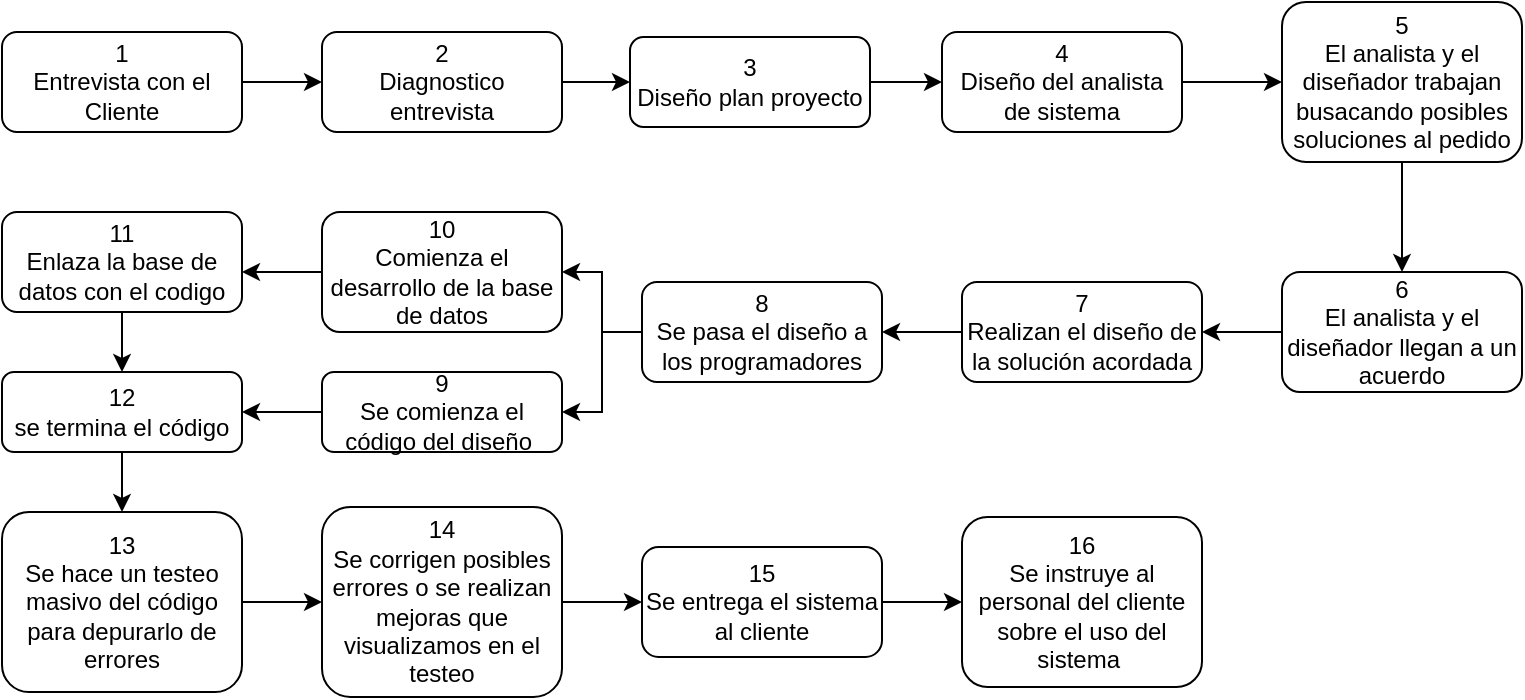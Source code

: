<mxfile version="21.7.5" type="google">
  <diagram name="Página-1" id="ccBvID4Svpnnq3VZn_Xo">
    <mxGraphModel grid="1" page="1" gridSize="10" guides="1" tooltips="1" connect="1" arrows="1" fold="1" pageScale="1" pageWidth="827" pageHeight="1169" math="0" shadow="0">
      <root>
        <mxCell id="0" />
        <mxCell id="1" parent="0" />
        <mxCell id="Y6mUZeKCGeaeBCbmBt4m-19" style="edgeStyle=orthogonalEdgeStyle;rounded=0;orthogonalLoop=1;jettySize=auto;html=1;entryX=0;entryY=0.5;entryDx=0;entryDy=0;" edge="1" parent="1" source="Y6mUZeKCGeaeBCbmBt4m-1" target="Y6mUZeKCGeaeBCbmBt4m-15">
          <mxGeometry relative="1" as="geometry" />
        </mxCell>
        <mxCell id="Y6mUZeKCGeaeBCbmBt4m-1" value="1&lt;br&gt;Entrevista con el Cliente" style="rounded=1;whiteSpace=wrap;html=1;" vertex="1" parent="1">
          <mxGeometry x="40" y="-10" width="120" height="50" as="geometry" />
        </mxCell>
        <mxCell id="Y6mUZeKCGeaeBCbmBt4m-24" style="edgeStyle=orthogonalEdgeStyle;rounded=0;orthogonalLoop=1;jettySize=auto;html=1;entryX=1;entryY=0.5;entryDx=0;entryDy=0;" edge="1" parent="1" source="Y6mUZeKCGeaeBCbmBt4m-3" target="Y6mUZeKCGeaeBCbmBt4m-14">
          <mxGeometry relative="1" as="geometry" />
        </mxCell>
        <mxCell id="Y6mUZeKCGeaeBCbmBt4m-3" value="6&lt;br style=&quot;border-color: var(--border-color);&quot;&gt;El analista y el diseñador llegan a un acuerdo" style="rounded=1;whiteSpace=wrap;html=1;" vertex="1" parent="1">
          <mxGeometry x="680" y="110" width="120" height="60" as="geometry" />
        </mxCell>
        <mxCell id="Y6mUZeKCGeaeBCbmBt4m-7" value="16&lt;br style=&quot;border-color: var(--border-color);&quot;&gt;Se instruye al personal del cliente sobre el uso del sistema&amp;nbsp;" style="rounded=1;whiteSpace=wrap;html=1;" vertex="1" parent="1">
          <mxGeometry x="520" y="232.5" width="120" height="85" as="geometry" />
        </mxCell>
        <mxCell id="Y6mUZeKCGeaeBCbmBt4m-31" style="edgeStyle=orthogonalEdgeStyle;rounded=0;orthogonalLoop=1;jettySize=auto;html=1;entryX=0;entryY=0.5;entryDx=0;entryDy=0;" edge="1" parent="1" source="Y6mUZeKCGeaeBCbmBt4m-8" target="Y6mUZeKCGeaeBCbmBt4m-7">
          <mxGeometry relative="1" as="geometry" />
        </mxCell>
        <mxCell id="Y6mUZeKCGeaeBCbmBt4m-8" value="15&lt;br&gt;Se entrega el sistema al cliente" style="rounded=1;whiteSpace=wrap;html=1;" vertex="1" parent="1">
          <mxGeometry x="360" y="247.5" width="120" height="55" as="geometry" />
        </mxCell>
        <mxCell id="Y6mUZeKCGeaeBCbmBt4m-28" style="edgeStyle=orthogonalEdgeStyle;rounded=0;orthogonalLoop=1;jettySize=auto;html=1;entryX=0.5;entryY=0;entryDx=0;entryDy=0;" edge="1" parent="1" source="Y6mUZeKCGeaeBCbmBt4m-9" target="Y6mUZeKCGeaeBCbmBt4m-10">
          <mxGeometry relative="1" as="geometry" />
        </mxCell>
        <mxCell id="Y6mUZeKCGeaeBCbmBt4m-9" value="12&lt;br&gt;se termina el código" style="rounded=1;whiteSpace=wrap;html=1;" vertex="1" parent="1">
          <mxGeometry x="40" y="160" width="120" height="40" as="geometry" />
        </mxCell>
        <mxCell id="Y6mUZeKCGeaeBCbmBt4m-29" style="edgeStyle=orthogonalEdgeStyle;rounded=0;orthogonalLoop=1;jettySize=auto;html=1;entryX=0;entryY=0.5;entryDx=0;entryDy=0;" edge="1" parent="1" source="Y6mUZeKCGeaeBCbmBt4m-10" target="Y6mUZeKCGeaeBCbmBt4m-11">
          <mxGeometry relative="1" as="geometry" />
        </mxCell>
        <mxCell id="Y6mUZeKCGeaeBCbmBt4m-10" value="13&lt;br&gt;Se hace un testeo masivo del código para depurarlo de errores" style="rounded=1;whiteSpace=wrap;html=1;" vertex="1" parent="1">
          <mxGeometry x="40" y="230" width="120" height="90" as="geometry" />
        </mxCell>
        <mxCell id="Y6mUZeKCGeaeBCbmBt4m-30" style="edgeStyle=orthogonalEdgeStyle;rounded=0;orthogonalLoop=1;jettySize=auto;html=1;" edge="1" parent="1" source="Y6mUZeKCGeaeBCbmBt4m-11" target="Y6mUZeKCGeaeBCbmBt4m-8">
          <mxGeometry relative="1" as="geometry" />
        </mxCell>
        <mxCell id="Y6mUZeKCGeaeBCbmBt4m-11" value="14&lt;br&gt;Se corrigen posibles errores o se realizan mejoras que visualizamos en el testeo" style="rounded=1;whiteSpace=wrap;html=1;" vertex="1" parent="1">
          <mxGeometry x="200" y="227.5" width="120" height="95" as="geometry" />
        </mxCell>
        <mxCell id="Y6mUZeKCGeaeBCbmBt4m-27" style="edgeStyle=orthogonalEdgeStyle;rounded=0;orthogonalLoop=1;jettySize=auto;html=1;entryX=1;entryY=0.5;entryDx=0;entryDy=0;" edge="1" parent="1" source="Y6mUZeKCGeaeBCbmBt4m-12" target="Y6mUZeKCGeaeBCbmBt4m-9">
          <mxGeometry relative="1" as="geometry" />
        </mxCell>
        <mxCell id="Y6mUZeKCGeaeBCbmBt4m-12" value="9&lt;br&gt;Se comienza el código del diseño&amp;nbsp;" style="rounded=1;whiteSpace=wrap;html=1;" vertex="1" parent="1">
          <mxGeometry x="200" y="160" width="120" height="40" as="geometry" />
        </mxCell>
        <mxCell id="Y6mUZeKCGeaeBCbmBt4m-26" style="edgeStyle=orthogonalEdgeStyle;rounded=0;orthogonalLoop=1;jettySize=auto;html=1;entryX=1;entryY=0.5;entryDx=0;entryDy=0;" edge="1" parent="1" source="Y6mUZeKCGeaeBCbmBt4m-13" target="Y6mUZeKCGeaeBCbmBt4m-12">
          <mxGeometry relative="1" as="geometry" />
        </mxCell>
        <mxCell id="Y6mUZeKCGeaeBCbmBt4m-34" style="edgeStyle=orthogonalEdgeStyle;rounded=0;orthogonalLoop=1;jettySize=auto;html=1;entryX=1;entryY=0.5;entryDx=0;entryDy=0;" edge="1" parent="1" source="Y6mUZeKCGeaeBCbmBt4m-13" target="Y6mUZeKCGeaeBCbmBt4m-33">
          <mxGeometry relative="1" as="geometry" />
        </mxCell>
        <mxCell id="Y6mUZeKCGeaeBCbmBt4m-13" value="8&lt;br style=&quot;border-color: var(--border-color);&quot;&gt;Se pasa el diseño a los programadores" style="rounded=1;whiteSpace=wrap;html=1;" vertex="1" parent="1">
          <mxGeometry x="360" y="115" width="120" height="50" as="geometry" />
        </mxCell>
        <mxCell id="Y6mUZeKCGeaeBCbmBt4m-25" style="edgeStyle=orthogonalEdgeStyle;rounded=0;orthogonalLoop=1;jettySize=auto;html=1;entryX=1;entryY=0.5;entryDx=0;entryDy=0;" edge="1" parent="1" source="Y6mUZeKCGeaeBCbmBt4m-14" target="Y6mUZeKCGeaeBCbmBt4m-13">
          <mxGeometry relative="1" as="geometry" />
        </mxCell>
        <mxCell id="Y6mUZeKCGeaeBCbmBt4m-14" value="7&lt;br style=&quot;border-color: var(--border-color);&quot;&gt;Realizan el diseño de la solución acordada" style="rounded=1;whiteSpace=wrap;html=1;" vertex="1" parent="1">
          <mxGeometry x="520" y="115" width="120" height="50" as="geometry" />
        </mxCell>
        <mxCell id="Y6mUZeKCGeaeBCbmBt4m-20" style="edgeStyle=orthogonalEdgeStyle;rounded=0;orthogonalLoop=1;jettySize=auto;html=1;entryX=0;entryY=0.5;entryDx=0;entryDy=0;" edge="1" parent="1" source="Y6mUZeKCGeaeBCbmBt4m-15" target="Y6mUZeKCGeaeBCbmBt4m-16">
          <mxGeometry relative="1" as="geometry" />
        </mxCell>
        <mxCell id="Y6mUZeKCGeaeBCbmBt4m-15" value="2&lt;br&gt;Diagnostico entrevista" style="rounded=1;whiteSpace=wrap;html=1;" vertex="1" parent="1">
          <mxGeometry x="200" y="-10" width="120" height="50" as="geometry" />
        </mxCell>
        <mxCell id="Y6mUZeKCGeaeBCbmBt4m-21" style="edgeStyle=orthogonalEdgeStyle;rounded=0;orthogonalLoop=1;jettySize=auto;html=1;" edge="1" parent="1" source="Y6mUZeKCGeaeBCbmBt4m-16" target="Y6mUZeKCGeaeBCbmBt4m-17">
          <mxGeometry relative="1" as="geometry" />
        </mxCell>
        <mxCell id="Y6mUZeKCGeaeBCbmBt4m-16" value="3&lt;br&gt;Diseño plan proyecto" style="rounded=1;whiteSpace=wrap;html=1;" vertex="1" parent="1">
          <mxGeometry x="354" y="-7.5" width="120" height="45" as="geometry" />
        </mxCell>
        <mxCell id="Y6mUZeKCGeaeBCbmBt4m-22" style="edgeStyle=orthogonalEdgeStyle;rounded=0;orthogonalLoop=1;jettySize=auto;html=1;entryX=0;entryY=0.5;entryDx=0;entryDy=0;" edge="1" parent="1" source="Y6mUZeKCGeaeBCbmBt4m-17" target="Y6mUZeKCGeaeBCbmBt4m-18">
          <mxGeometry relative="1" as="geometry" />
        </mxCell>
        <mxCell id="Y6mUZeKCGeaeBCbmBt4m-17" value="4&lt;br&gt;Diseño del analista de sistema" style="rounded=1;whiteSpace=wrap;html=1;" vertex="1" parent="1">
          <mxGeometry x="510" y="-10" width="120" height="50" as="geometry" />
        </mxCell>
        <mxCell id="Y6mUZeKCGeaeBCbmBt4m-23" style="edgeStyle=orthogonalEdgeStyle;rounded=0;orthogonalLoop=1;jettySize=auto;html=1;entryX=0.5;entryY=0;entryDx=0;entryDy=0;" edge="1" parent="1" source="Y6mUZeKCGeaeBCbmBt4m-18" target="Y6mUZeKCGeaeBCbmBt4m-3">
          <mxGeometry relative="1" as="geometry" />
        </mxCell>
        <mxCell id="Y6mUZeKCGeaeBCbmBt4m-18" value="5&lt;br style=&quot;border-color: var(--border-color);&quot;&gt;El analista y el diseñador trabajan busacando posibles soluciones al pedido" style="rounded=1;whiteSpace=wrap;html=1;" vertex="1" parent="1">
          <mxGeometry x="680" y="-25" width="120" height="80" as="geometry" />
        </mxCell>
        <mxCell id="Y6mUZeKCGeaeBCbmBt4m-35" style="edgeStyle=orthogonalEdgeStyle;rounded=0;orthogonalLoop=1;jettySize=auto;html=1;" edge="1" parent="1" source="Y6mUZeKCGeaeBCbmBt4m-33">
          <mxGeometry relative="1" as="geometry">
            <mxPoint x="160" y="110" as="targetPoint" />
          </mxGeometry>
        </mxCell>
        <mxCell id="Y6mUZeKCGeaeBCbmBt4m-33" value="10&lt;br&gt;Comienza el desarrollo de la base de datos" style="rounded=1;whiteSpace=wrap;html=1;" vertex="1" parent="1">
          <mxGeometry x="200" y="80" width="120" height="60" as="geometry" />
        </mxCell>
        <mxCell id="Y6mUZeKCGeaeBCbmBt4m-37" style="edgeStyle=orthogonalEdgeStyle;rounded=0;orthogonalLoop=1;jettySize=auto;html=1;entryX=0.5;entryY=0;entryDx=0;entryDy=0;" edge="1" parent="1" source="Y6mUZeKCGeaeBCbmBt4m-36" target="Y6mUZeKCGeaeBCbmBt4m-9">
          <mxGeometry relative="1" as="geometry" />
        </mxCell>
        <mxCell id="Y6mUZeKCGeaeBCbmBt4m-36" value="11&lt;br&gt;Enlaza la base de datos con el codigo" style="rounded=1;whiteSpace=wrap;html=1;" vertex="1" parent="1">
          <mxGeometry x="40" y="80" width="120" height="50" as="geometry" />
        </mxCell>
      </root>
    </mxGraphModel>
  </diagram>
</mxfile>
